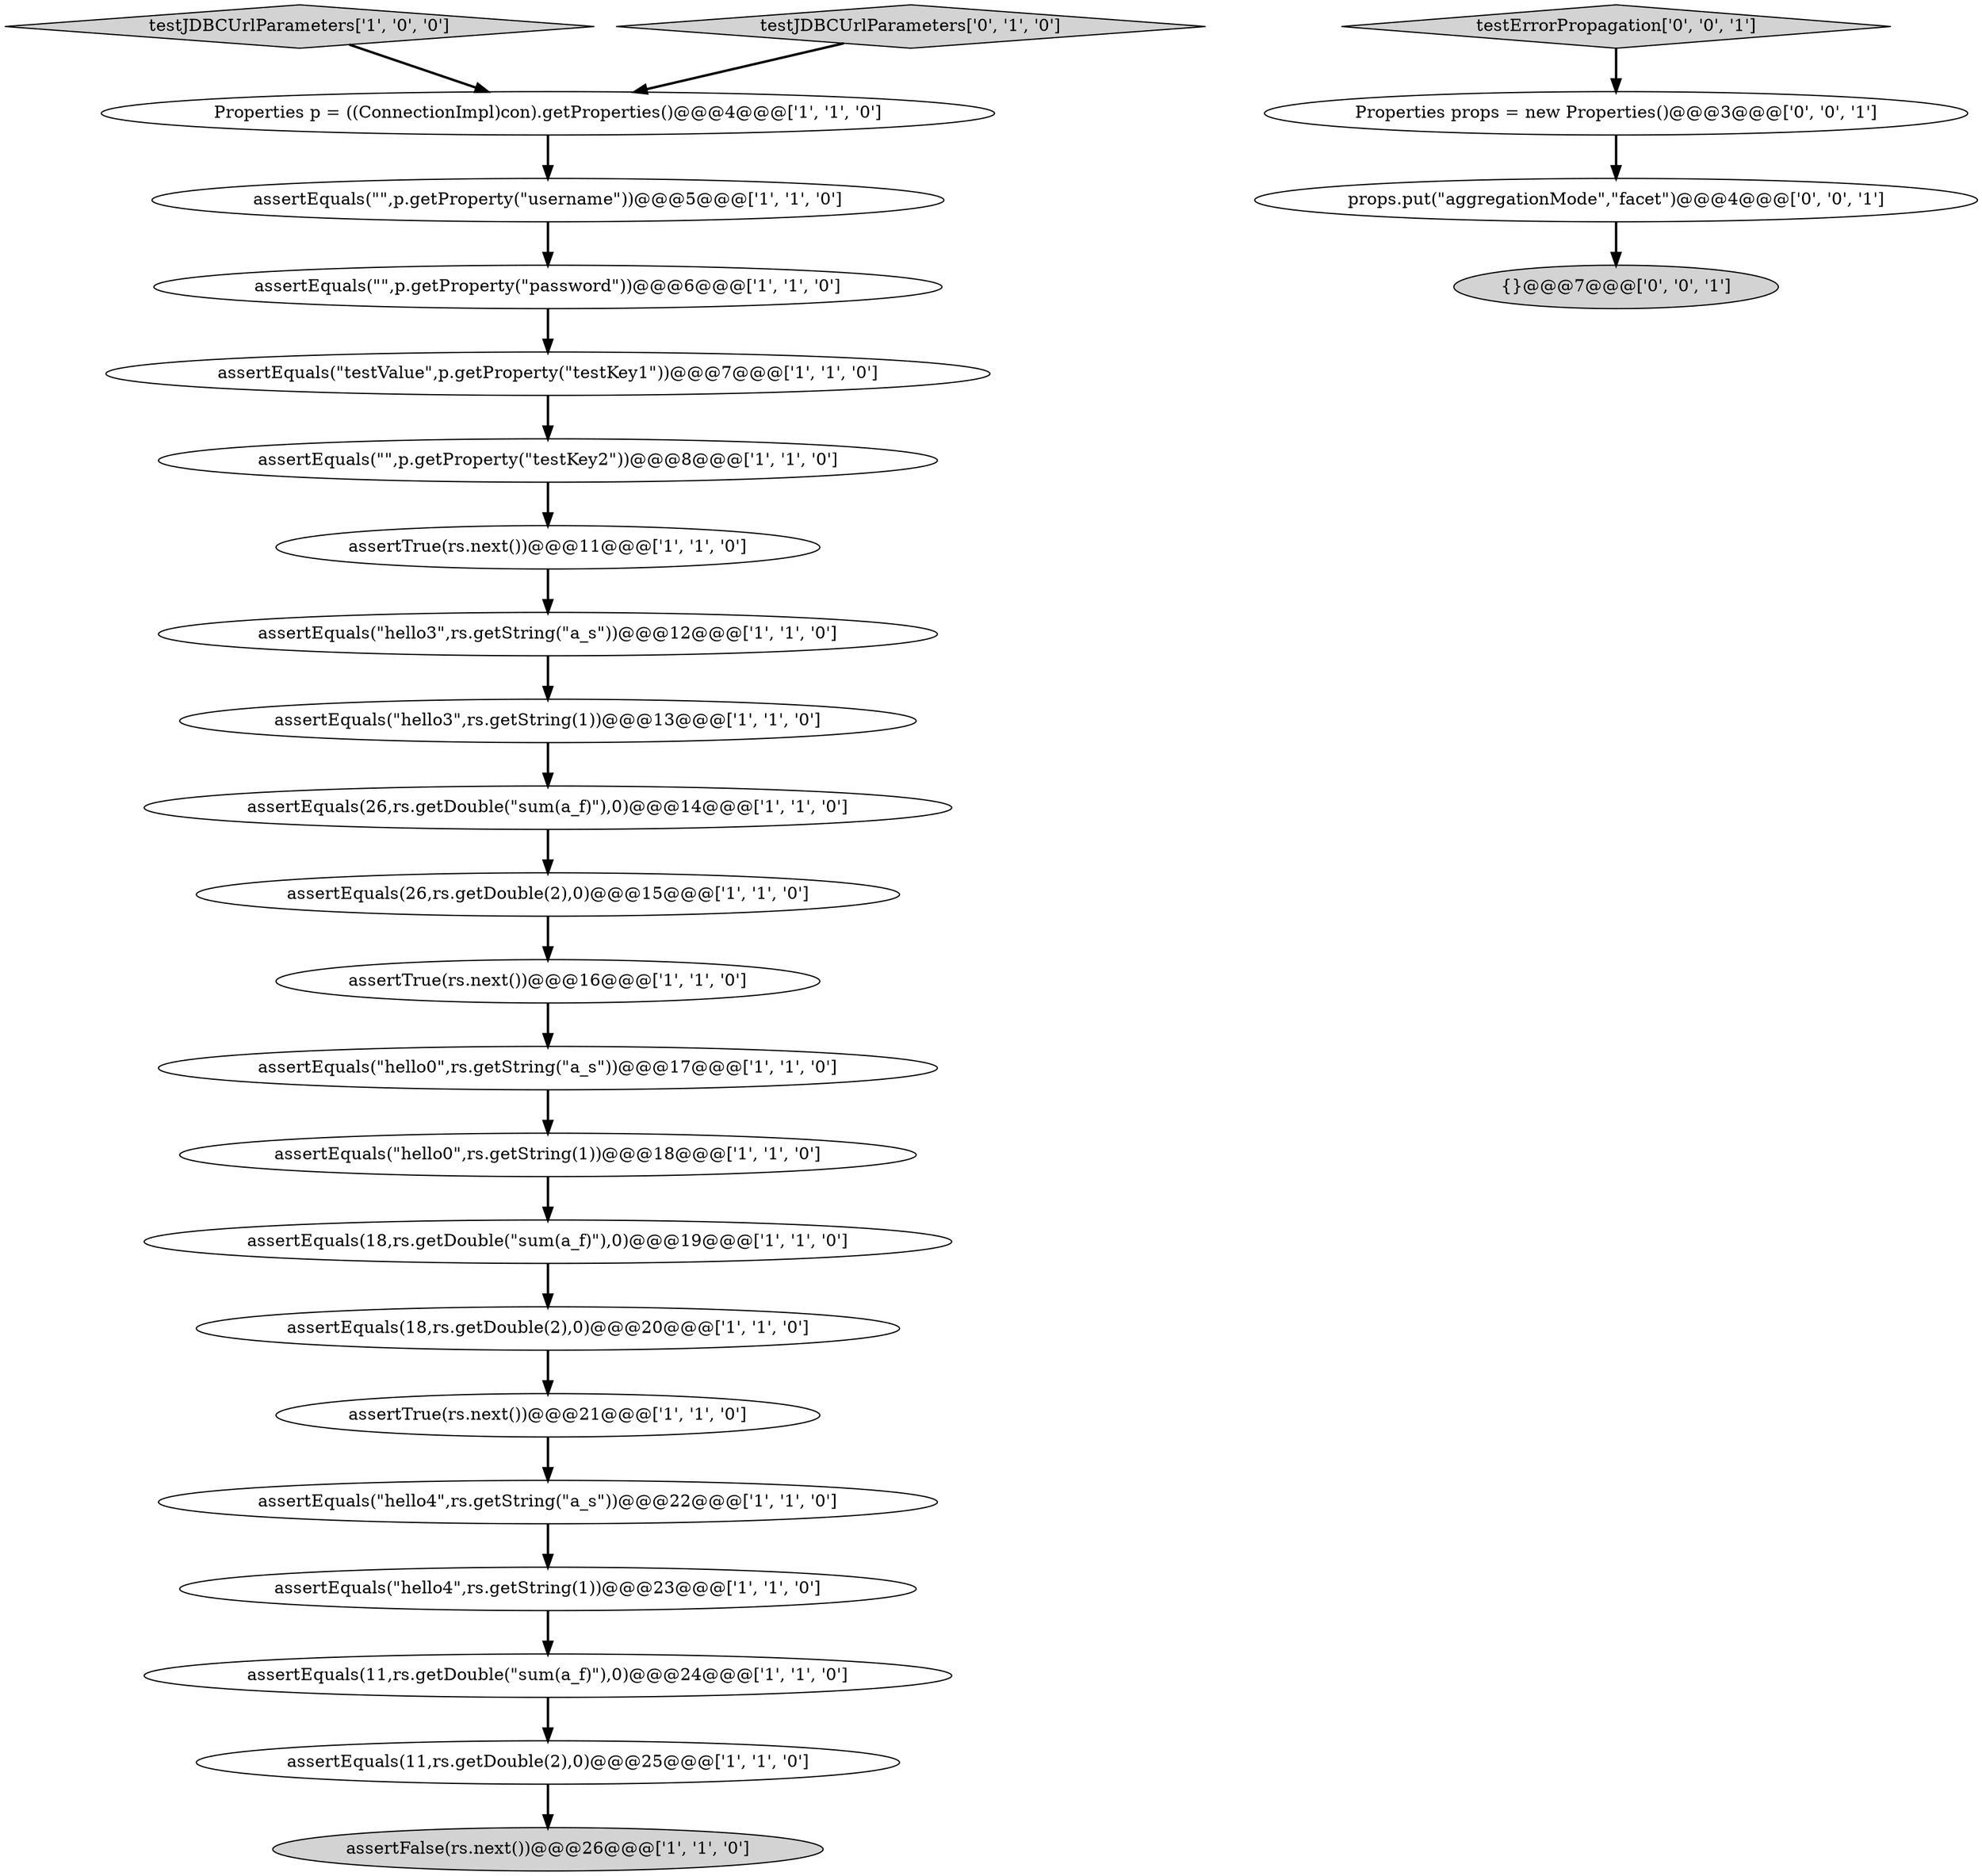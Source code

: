 digraph {
11 [style = filled, label = "assertEquals(\"hello3\",rs.getString(\"a_s\"))@@@12@@@['1', '1', '0']", fillcolor = white, shape = ellipse image = "AAA0AAABBB1BBB"];
10 [style = filled, label = "assertEquals(18,rs.getDouble(\"sum(a_f)\"),0)@@@19@@@['1', '1', '0']", fillcolor = white, shape = ellipse image = "AAA0AAABBB1BBB"];
14 [style = filled, label = "assertEquals(\"testValue\",p.getProperty(\"testKey1\"))@@@7@@@['1', '1', '0']", fillcolor = white, shape = ellipse image = "AAA0AAABBB1BBB"];
15 [style = filled, label = "Properties p = ((ConnectionImpl)con).getProperties()@@@4@@@['1', '1', '0']", fillcolor = white, shape = ellipse image = "AAA0AAABBB1BBB"];
9 [style = filled, label = "assertTrue(rs.next())@@@21@@@['1', '1', '0']", fillcolor = white, shape = ellipse image = "AAA0AAABBB1BBB"];
12 [style = filled, label = "assertEquals(\"hello3\",rs.getString(1))@@@13@@@['1', '1', '0']", fillcolor = white, shape = ellipse image = "AAA0AAABBB1BBB"];
3 [style = filled, label = "assertEquals(\"hello4\",rs.getString(1))@@@23@@@['1', '1', '0']", fillcolor = white, shape = ellipse image = "AAA0AAABBB1BBB"];
20 [style = filled, label = "assertEquals(11,rs.getDouble(\"sum(a_f)\"),0)@@@24@@@['1', '1', '0']", fillcolor = white, shape = ellipse image = "AAA0AAABBB1BBB"];
2 [style = filled, label = "assertEquals(26,rs.getDouble(2),0)@@@15@@@['1', '1', '0']", fillcolor = white, shape = ellipse image = "AAA0AAABBB1BBB"];
26 [style = filled, label = "testErrorPropagation['0', '0', '1']", fillcolor = lightgray, shape = diamond image = "AAA0AAABBB3BBB"];
19 [style = filled, label = "assertEquals(\"hello0\",rs.getString(1))@@@18@@@['1', '1', '0']", fillcolor = white, shape = ellipse image = "AAA0AAABBB1BBB"];
13 [style = filled, label = "assertEquals(\"\",p.getProperty(\"password\"))@@@6@@@['1', '1', '0']", fillcolor = white, shape = ellipse image = "AAA0AAABBB1BBB"];
25 [style = filled, label = "props.put(\"aggregationMode\",\"facet\")@@@4@@@['0', '0', '1']", fillcolor = white, shape = ellipse image = "AAA0AAABBB3BBB"];
7 [style = filled, label = "testJDBCUrlParameters['1', '0', '0']", fillcolor = lightgray, shape = diamond image = "AAA0AAABBB1BBB"];
21 [style = filled, label = "assertEquals(\"\",p.getProperty(\"username\"))@@@5@@@['1', '1', '0']", fillcolor = white, shape = ellipse image = "AAA0AAABBB1BBB"];
4 [style = filled, label = "assertEquals(11,rs.getDouble(2),0)@@@25@@@['1', '1', '0']", fillcolor = white, shape = ellipse image = "AAA0AAABBB1BBB"];
17 [style = filled, label = "assertEquals(\"hello4\",rs.getString(\"a_s\"))@@@22@@@['1', '1', '0']", fillcolor = white, shape = ellipse image = "AAA0AAABBB1BBB"];
5 [style = filled, label = "assertFalse(rs.next())@@@26@@@['1', '1', '0']", fillcolor = lightgray, shape = ellipse image = "AAA0AAABBB1BBB"];
22 [style = filled, label = "testJDBCUrlParameters['0', '1', '0']", fillcolor = lightgray, shape = diamond image = "AAA0AAABBB2BBB"];
0 [style = filled, label = "assertTrue(rs.next())@@@16@@@['1', '1', '0']", fillcolor = white, shape = ellipse image = "AAA0AAABBB1BBB"];
23 [style = filled, label = "{}@@@7@@@['0', '0', '1']", fillcolor = lightgray, shape = ellipse image = "AAA0AAABBB3BBB"];
1 [style = filled, label = "assertTrue(rs.next())@@@11@@@['1', '1', '0']", fillcolor = white, shape = ellipse image = "AAA0AAABBB1BBB"];
24 [style = filled, label = "Properties props = new Properties()@@@3@@@['0', '0', '1']", fillcolor = white, shape = ellipse image = "AAA0AAABBB3BBB"];
16 [style = filled, label = "assertEquals(\"\",p.getProperty(\"testKey2\"))@@@8@@@['1', '1', '0']", fillcolor = white, shape = ellipse image = "AAA0AAABBB1BBB"];
8 [style = filled, label = "assertEquals(18,rs.getDouble(2),0)@@@20@@@['1', '1', '0']", fillcolor = white, shape = ellipse image = "AAA0AAABBB1BBB"];
6 [style = filled, label = "assertEquals(26,rs.getDouble(\"sum(a_f)\"),0)@@@14@@@['1', '1', '0']", fillcolor = white, shape = ellipse image = "AAA0AAABBB1BBB"];
18 [style = filled, label = "assertEquals(\"hello0\",rs.getString(\"a_s\"))@@@17@@@['1', '1', '0']", fillcolor = white, shape = ellipse image = "AAA0AAABBB1BBB"];
14->16 [style = bold, label=""];
22->15 [style = bold, label=""];
15->21 [style = bold, label=""];
25->23 [style = bold, label=""];
18->19 [style = bold, label=""];
19->10 [style = bold, label=""];
9->17 [style = bold, label=""];
11->12 [style = bold, label=""];
26->24 [style = bold, label=""];
12->6 [style = bold, label=""];
20->4 [style = bold, label=""];
1->11 [style = bold, label=""];
6->2 [style = bold, label=""];
2->0 [style = bold, label=""];
3->20 [style = bold, label=""];
10->8 [style = bold, label=""];
16->1 [style = bold, label=""];
24->25 [style = bold, label=""];
8->9 [style = bold, label=""];
17->3 [style = bold, label=""];
7->15 [style = bold, label=""];
0->18 [style = bold, label=""];
13->14 [style = bold, label=""];
4->5 [style = bold, label=""];
21->13 [style = bold, label=""];
}
